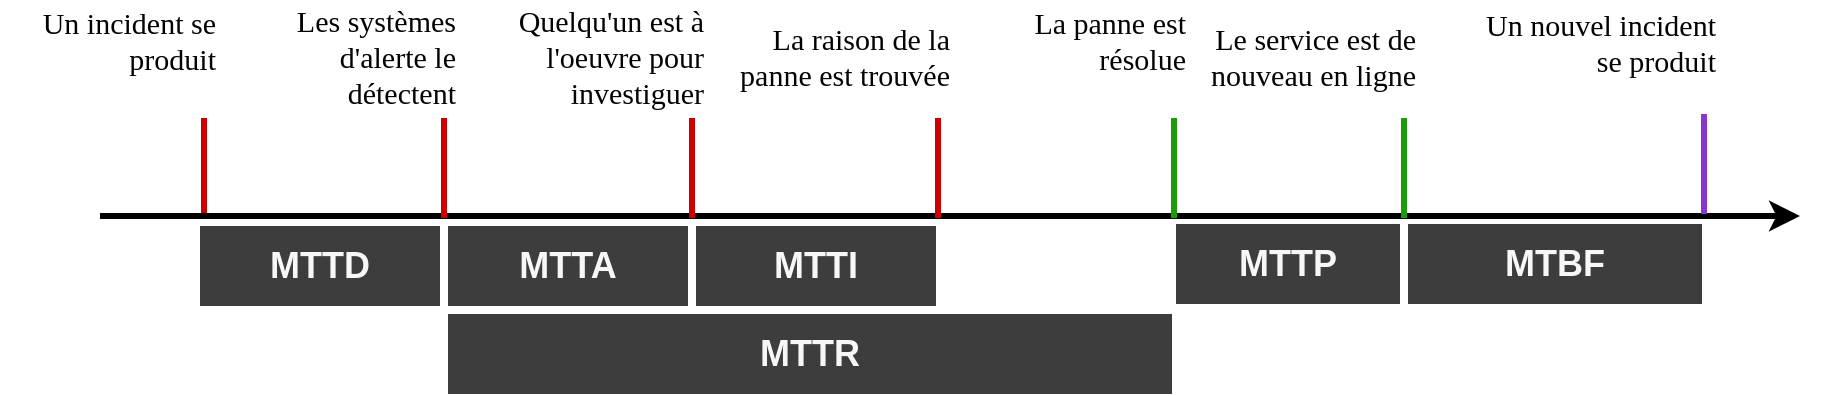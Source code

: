 <mxfile version="20.8.10" type="device"><diagram name="Page-1" id="XUKuo8A0o4uYpL5WwE7W"><mxGraphModel dx="1219" dy="769" grid="1" gridSize="10" guides="1" tooltips="1" connect="1" arrows="1" fold="1" page="1" pageScale="1" pageWidth="827" pageHeight="1169" math="0" shadow="0"><root><mxCell id="0"/><mxCell id="1" parent="0"/><mxCell id="bm5xCgWoEEX4z7TLtaqD-9" value="" style="endArrow=none;html=1;rounded=0;strokeWidth=3;fontSize=18;fontColor=#F7F7F7;strokeColor=#CC0000;" edge="1" parent="1"><mxGeometry width="50" height="50" relative="1" as="geometry"><mxPoint x="162" y="231" as="sourcePoint"/><mxPoint x="162" y="281" as="targetPoint"/></mxGeometry></mxCell><mxCell id="bm5xCgWoEEX4z7TLtaqD-8" value="" style="endArrow=classic;html=1;rounded=0;fontSize=18;fontColor=#F7F7F7;strokeWidth=3;endFill=1;" edge="1" parent="1"><mxGeometry width="50" height="50" relative="1" as="geometry"><mxPoint x="110" y="280" as="sourcePoint"/><mxPoint x="960" y="280" as="targetPoint"/></mxGeometry></mxCell><mxCell id="bm5xCgWoEEX4z7TLtaqD-10" value="&lt;font style=&quot;font-size: 15px;&quot; color=&quot;#030303&quot;&gt;Un incident se produit&lt;/font&gt;" style="text;html=1;strokeColor=none;fillColor=none;align=right;verticalAlign=middle;whiteSpace=wrap;rounded=0;fontSize=15;fontColor=#F7F7F7;fontFamily=Tahoma;" vertex="1" parent="1"><mxGeometry x="60" y="172" width="110" height="40" as="geometry"/></mxCell><mxCell id="bm5xCgWoEEX4z7TLtaqD-11" value="" style="endArrow=none;html=1;rounded=0;strokeWidth=3;fontSize=18;fontColor=#F7F7F7;strokeColor=#CC0000;" edge="1" parent="1"><mxGeometry width="50" height="50" relative="1" as="geometry"><mxPoint x="282" y="231" as="sourcePoint"/><mxPoint x="282" y="281" as="targetPoint"/></mxGeometry></mxCell><mxCell id="bm5xCgWoEEX4z7TLtaqD-12" value="&lt;font style=&quot;font-size: 15px;&quot; color=&quot;#030303&quot;&gt;Les systèmes d'alerte le détectent&lt;/font&gt;" style="text;html=1;strokeColor=none;fillColor=none;align=right;verticalAlign=middle;whiteSpace=wrap;rounded=0;fontSize=15;fontColor=#F7F7F7;fontFamily=Tahoma;" vertex="1" parent="1"><mxGeometry x="180" y="180" width="110" height="40" as="geometry"/></mxCell><mxCell id="bm5xCgWoEEX4z7TLtaqD-13" value="" style="endArrow=none;html=1;rounded=0;strokeWidth=3;fontSize=18;fontColor=#F7F7F7;strokeColor=#CC0000;" edge="1" parent="1"><mxGeometry width="50" height="50" relative="1" as="geometry"><mxPoint x="406" y="231" as="sourcePoint"/><mxPoint x="406" y="281" as="targetPoint"/></mxGeometry></mxCell><mxCell id="bm5xCgWoEEX4z7TLtaqD-14" value="&lt;font style=&quot;font-size: 15px;&quot; color=&quot;#030303&quot;&gt;Quelqu'un est à l'oeuvre pour investiguer&lt;/font&gt;" style="text;html=1;strokeColor=none;fillColor=none;align=right;verticalAlign=middle;whiteSpace=wrap;rounded=0;fontSize=15;fontColor=#F7F7F7;fontFamily=Tahoma;" vertex="1" parent="1"><mxGeometry x="304" y="180" width="110" height="40" as="geometry"/></mxCell><mxCell id="bm5xCgWoEEX4z7TLtaqD-15" value="" style="endArrow=none;html=1;rounded=0;strokeWidth=3;fontSize=18;fontColor=#F7F7F7;strokeColor=#CC0000;" edge="1" parent="1"><mxGeometry width="50" height="50" relative="1" as="geometry"><mxPoint x="529" y="231" as="sourcePoint"/><mxPoint x="529" y="281" as="targetPoint"/></mxGeometry></mxCell><mxCell id="bm5xCgWoEEX4z7TLtaqD-16" value="&lt;font style=&quot;font-size: 15px;&quot; color=&quot;#030303&quot;&gt;La raison de la panne est trouvée&lt;/font&gt;" style="text;html=1;strokeColor=none;fillColor=none;align=right;verticalAlign=middle;whiteSpace=wrap;rounded=0;fontSize=15;fontColor=#F7F7F7;fontFamily=Tahoma;" vertex="1" parent="1"><mxGeometry x="427" y="180" width="110" height="40" as="geometry"/></mxCell><mxCell id="bm5xCgWoEEX4z7TLtaqD-17" value="" style="endArrow=none;html=1;rounded=0;strokeWidth=3;fontSize=18;fontColor=#F7F7F7;strokeColor=#1B9C0C;" edge="1" parent="1"><mxGeometry width="50" height="50" relative="1" as="geometry"><mxPoint x="647" y="231" as="sourcePoint"/><mxPoint x="647" y="281" as="targetPoint"/></mxGeometry></mxCell><mxCell id="bm5xCgWoEEX4z7TLtaqD-18" value="&lt;font style=&quot;font-size: 15px;&quot; color=&quot;#030303&quot;&gt;La panne est résolue&lt;/font&gt;" style="text;html=1;strokeColor=none;fillColor=none;align=right;verticalAlign=middle;whiteSpace=wrap;rounded=0;fontSize=15;fontColor=#F7F7F7;fontFamily=Tahoma;" vertex="1" parent="1"><mxGeometry x="545" y="172" width="110" height="40" as="geometry"/></mxCell><mxCell id="bm5xCgWoEEX4z7TLtaqD-19" value="" style="endArrow=none;html=1;rounded=0;strokeWidth=3;fontSize=18;fontColor=#F7F7F7;strokeColor=#1B9C0C;" edge="1" parent="1"><mxGeometry width="50" height="50" relative="1" as="geometry"><mxPoint x="762" y="231" as="sourcePoint"/><mxPoint x="762" y="281" as="targetPoint"/></mxGeometry></mxCell><mxCell id="bm5xCgWoEEX4z7TLtaqD-20" value="&lt;font style=&quot;font-size: 15px;&quot; color=&quot;#030303&quot;&gt;Le service est de nouveau en ligne&lt;/font&gt;" style="text;html=1;strokeColor=none;fillColor=none;align=right;verticalAlign=middle;whiteSpace=wrap;rounded=0;fontSize=15;fontColor=#F7F7F7;fontFamily=Tahoma;" vertex="1" parent="1"><mxGeometry x="660" y="180" width="110" height="40" as="geometry"/></mxCell><mxCell id="bm5xCgWoEEX4z7TLtaqD-1" value="&lt;font style=&quot;font-size: 18px;&quot;&gt;&lt;b&gt;MTTD&lt;/b&gt;&lt;/font&gt;" style="rounded=0;whiteSpace=wrap;html=1;strokeColor=none;fillColor=#3D3D3D;fontColor=#F7F7F7;" vertex="1" parent="1"><mxGeometry x="160" y="285" width="120" height="40" as="geometry"/></mxCell><mxCell id="bm5xCgWoEEX4z7TLtaqD-2" value="&lt;font style=&quot;font-size: 18px;&quot;&gt;&lt;b&gt;MTTA&lt;/b&gt;&lt;/font&gt;" style="rounded=0;whiteSpace=wrap;html=1;strokeColor=none;fillColor=#3D3D3D;fontColor=#F7F7F7;" vertex="1" parent="1"><mxGeometry x="284" y="285" width="120" height="40" as="geometry"/></mxCell><mxCell id="bm5xCgWoEEX4z7TLtaqD-3" value="&lt;font style=&quot;font-size: 18px;&quot;&gt;&lt;b&gt;MTTR&lt;/b&gt;&lt;/font&gt;" style="rounded=0;whiteSpace=wrap;html=1;strokeColor=none;fillColor=#3D3D3D;fontColor=#F7F7F7;" vertex="1" parent="1"><mxGeometry x="284" y="329" width="362" height="40" as="geometry"/></mxCell><mxCell id="bm5xCgWoEEX4z7TLtaqD-5" value="&lt;font style=&quot;font-size: 18px;&quot;&gt;&lt;b&gt;MTBF&lt;/b&gt;&lt;/font&gt;" style="rounded=0;whiteSpace=wrap;html=1;strokeColor=none;fillColor=#3D3D3D;fontColor=#F7F7F7;" vertex="1" parent="1"><mxGeometry x="764" y="284" width="147" height="40" as="geometry"/></mxCell><mxCell id="bm5xCgWoEEX4z7TLtaqD-6" value="&lt;font style=&quot;font-size: 18px;&quot;&gt;&lt;b&gt;MTTI&lt;/b&gt;&lt;/font&gt;" style="rounded=0;whiteSpace=wrap;html=1;strokeColor=none;fillColor=#3D3D3D;fontColor=#F7F7F7;" vertex="1" parent="1"><mxGeometry x="408" y="285" width="120" height="40" as="geometry"/></mxCell><mxCell id="bm5xCgWoEEX4z7TLtaqD-4" value="&lt;font style=&quot;font-size: 18px;&quot;&gt;&lt;b&gt;MTTP&lt;/b&gt;&lt;/font&gt;" style="rounded=0;whiteSpace=wrap;html=1;strokeColor=none;fillColor=#3D3D3D;fontColor=#F7F7F7;" vertex="1" parent="1"><mxGeometry x="648" y="284" width="112" height="40" as="geometry"/></mxCell><mxCell id="bm5xCgWoEEX4z7TLtaqD-21" value="" style="endArrow=none;html=1;rounded=0;strokeWidth=3;fontSize=18;fontColor=#F7F7F7;strokeColor=#8737CC;" edge="1" parent="1"><mxGeometry width="50" height="50" relative="1" as="geometry"><mxPoint x="912" y="229" as="sourcePoint"/><mxPoint x="912" y="279" as="targetPoint"/></mxGeometry></mxCell><mxCell id="bm5xCgWoEEX4z7TLtaqD-22" value="&lt;font style=&quot;font-size: 15px;&quot; color=&quot;#030303&quot;&gt;Un nouvel incident se produit&lt;/font&gt;" style="text;html=1;strokeColor=none;fillColor=none;align=right;verticalAlign=middle;whiteSpace=wrap;rounded=0;fontSize=15;fontColor=#F7F7F7;fontFamily=Tahoma;" vertex="1" parent="1"><mxGeometry x="790" y="173" width="130" height="40" as="geometry"/></mxCell></root></mxGraphModel></diagram></mxfile>